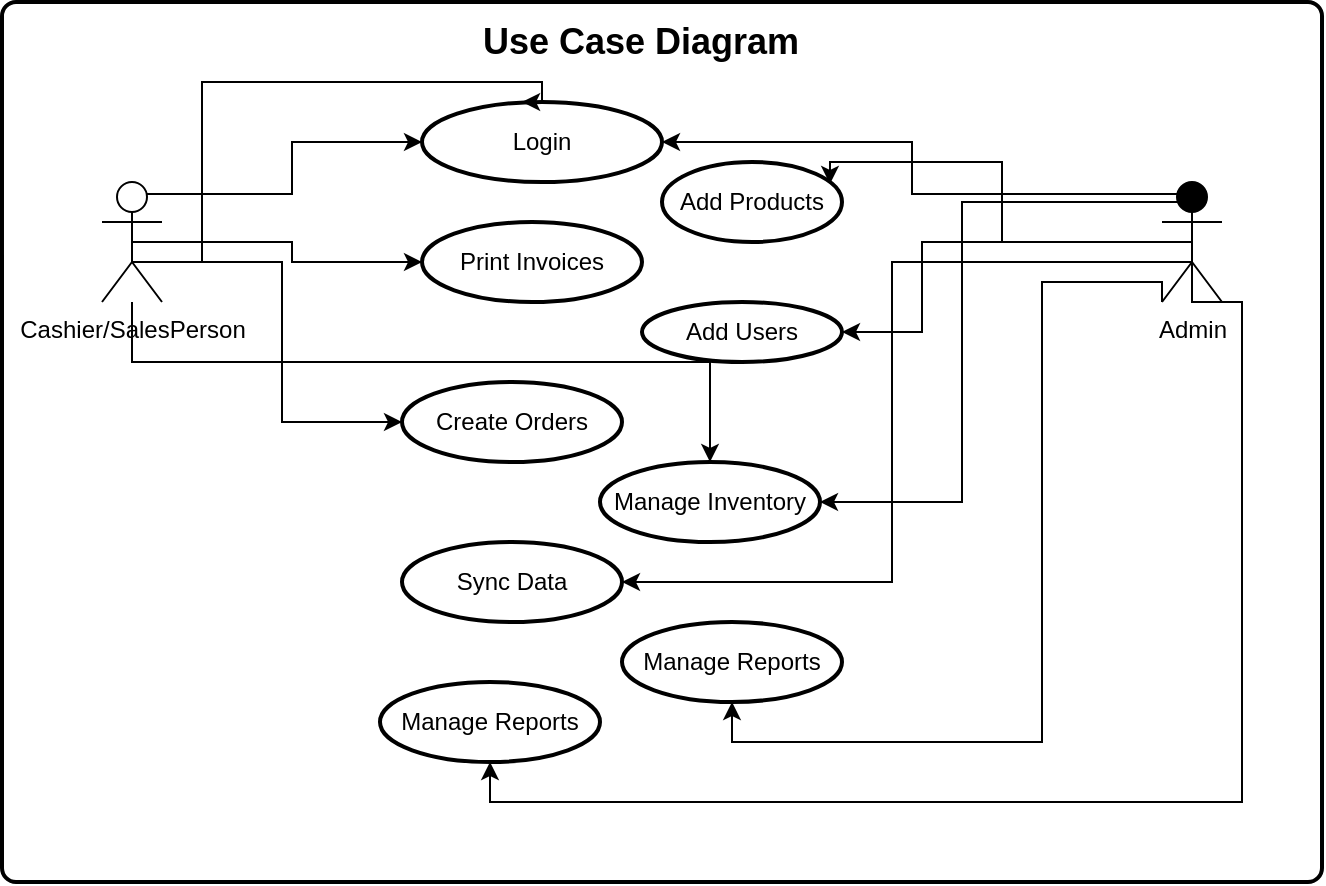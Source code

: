 <mxfile version="26.1.1">
  <diagram id="C5RBs43oDa-KdzZeNtuy" name="Page-1">
    <mxGraphModel dx="2200" dy="2234" grid="1" gridSize="10" guides="1" tooltips="1" connect="1" arrows="1" fold="1" page="1" pageScale="1" pageWidth="827" pageHeight="1169" math="0" shadow="0">
      <root>
        <mxCell id="WIyWlLk6GJQsqaUBKTNV-0" />
        <mxCell id="WIyWlLk6GJQsqaUBKTNV-1" parent="WIyWlLk6GJQsqaUBKTNV-0" />
        <mxCell id="iWdJsHi3FkGwmlA79bR4-6" value="" style="rounded=1;whiteSpace=wrap;html=1;absoluteArcSize=1;arcSize=14;strokeWidth=2;" parent="WIyWlLk6GJQsqaUBKTNV-1" vertex="1">
          <mxGeometry x="60" y="-10" width="660" height="440" as="geometry" />
        </mxCell>
        <mxCell id="iWdJsHi3FkGwmlA79bR4-7" value="Add Products" style="strokeWidth=2;html=1;shape=mxgraph.flowchart.start_1;whiteSpace=wrap;" parent="WIyWlLk6GJQsqaUBKTNV-1" vertex="1">
          <mxGeometry x="390" y="70" width="90" height="40" as="geometry" />
        </mxCell>
        <mxCell id="iWdJsHi3FkGwmlA79bR4-8" value="Login" style="strokeWidth=2;html=1;shape=mxgraph.flowchart.start_1;whiteSpace=wrap;" parent="WIyWlLk6GJQsqaUBKTNV-1" vertex="1">
          <mxGeometry x="270" y="40" width="120" height="40" as="geometry" />
        </mxCell>
        <mxCell id="iWdJsHi3FkGwmlA79bR4-9" value="Print Invoices" style="strokeWidth=2;html=1;shape=mxgraph.flowchart.start_1;whiteSpace=wrap;" parent="WIyWlLk6GJQsqaUBKTNV-1" vertex="1">
          <mxGeometry x="270" y="100" width="110" height="40" as="geometry" />
        </mxCell>
        <mxCell id="iWdJsHi3FkGwmlA79bR4-10" value="Add Users" style="strokeWidth=2;html=1;shape=mxgraph.flowchart.start_1;whiteSpace=wrap;" parent="WIyWlLk6GJQsqaUBKTNV-1" vertex="1">
          <mxGeometry x="380" y="140" width="100" height="30" as="geometry" />
        </mxCell>
        <mxCell id="iWdJsHi3FkGwmlA79bR4-11" value="Create Orders" style="strokeWidth=2;html=1;shape=mxgraph.flowchart.start_1;whiteSpace=wrap;" parent="WIyWlLk6GJQsqaUBKTNV-1" vertex="1">
          <mxGeometry x="260" y="180" width="110" height="40" as="geometry" />
        </mxCell>
        <mxCell id="iWdJsHi3FkGwmlA79bR4-12" value="Manage Inventory" style="strokeWidth=2;html=1;shape=mxgraph.flowchart.start_1;whiteSpace=wrap;" parent="WIyWlLk6GJQsqaUBKTNV-1" vertex="1">
          <mxGeometry x="359" y="220" width="110" height="40" as="geometry" />
        </mxCell>
        <mxCell id="iWdJsHi3FkGwmlA79bR4-13" value="Sync Data" style="strokeWidth=2;html=1;shape=mxgraph.flowchart.start_1;whiteSpace=wrap;" parent="WIyWlLk6GJQsqaUBKTNV-1" vertex="1">
          <mxGeometry x="260" y="260" width="110" height="40" as="geometry" />
        </mxCell>
        <mxCell id="iWdJsHi3FkGwmlA79bR4-14" value="Manage Reports" style="strokeWidth=2;html=1;shape=mxgraph.flowchart.start_1;whiteSpace=wrap;" parent="WIyWlLk6GJQsqaUBKTNV-1" vertex="1">
          <mxGeometry x="370" y="300" width="110" height="40" as="geometry" />
        </mxCell>
        <mxCell id="iWdJsHi3FkGwmlA79bR4-28" style="edgeStyle=orthogonalEdgeStyle;rounded=0;orthogonalLoop=1;jettySize=auto;html=1;exitX=0.25;exitY=0.1;exitDx=0;exitDy=0;exitPerimeter=0;" parent="WIyWlLk6GJQsqaUBKTNV-1" source="iWdJsHi3FkGwmlA79bR4-16" target="iWdJsHi3FkGwmlA79bR4-8" edge="1">
          <mxGeometry relative="1" as="geometry" />
        </mxCell>
        <mxCell id="iWdJsHi3FkGwmlA79bR4-30" style="edgeStyle=orthogonalEdgeStyle;rounded=0;orthogonalLoop=1;jettySize=auto;html=1;exitX=0.5;exitY=0.5;exitDx=0;exitDy=0;exitPerimeter=0;" parent="WIyWlLk6GJQsqaUBKTNV-1" source="iWdJsHi3FkGwmlA79bR4-16" target="iWdJsHi3FkGwmlA79bR4-9" edge="1">
          <mxGeometry relative="1" as="geometry" />
        </mxCell>
        <mxCell id="iWdJsHi3FkGwmlA79bR4-16" value="Cashier/SalesPerson" style="shape=umlActor;verticalLabelPosition=bottom;verticalAlign=top;html=1;outlineConnect=0;" parent="WIyWlLk6GJQsqaUBKTNV-1" vertex="1">
          <mxGeometry x="110" y="80" width="30" height="60" as="geometry" />
        </mxCell>
        <mxCell id="iWdJsHi3FkGwmlA79bR4-27" style="edgeStyle=orthogonalEdgeStyle;rounded=0;orthogonalLoop=1;jettySize=auto;html=1;exitX=0.25;exitY=0.1;exitDx=0;exitDy=0;exitPerimeter=0;" parent="WIyWlLk6GJQsqaUBKTNV-1" source="iWdJsHi3FkGwmlA79bR4-19" target="iWdJsHi3FkGwmlA79bR4-8" edge="1">
          <mxGeometry relative="1" as="geometry" />
        </mxCell>
        <mxCell id="iWdJsHi3FkGwmlA79bR4-46" style="edgeStyle=orthogonalEdgeStyle;rounded=0;orthogonalLoop=1;jettySize=auto;html=1;exitX=0.5;exitY=0.5;exitDx=0;exitDy=0;exitPerimeter=0;entryX=0.5;entryY=1;entryDx=0;entryDy=0;entryPerimeter=0;" parent="WIyWlLk6GJQsqaUBKTNV-1" source="iWdJsHi3FkGwmlA79bR4-19" target="iWdJsHi3FkGwmlA79bR4-35" edge="1">
          <mxGeometry relative="1" as="geometry">
            <mxPoint x="700" y="370" as="targetPoint" />
            <Array as="points">
              <mxPoint x="655" y="140" />
              <mxPoint x="680" y="140" />
              <mxPoint x="680" y="390" />
              <mxPoint x="304" y="390" />
            </Array>
          </mxGeometry>
        </mxCell>
        <mxCell id="iWdJsHi3FkGwmlA79bR4-19" value="Admin" style="shape=umlActor;verticalLabelPosition=bottom;verticalAlign=top;html=1;outlineConnect=0;strokeColor=#000000;fillColor=#000000;" parent="WIyWlLk6GJQsqaUBKTNV-1" vertex="1">
          <mxGeometry x="640" y="80" width="30" height="60" as="geometry" />
        </mxCell>
        <mxCell id="iWdJsHi3FkGwmlA79bR4-29" style="edgeStyle=orthogonalEdgeStyle;rounded=0;orthogonalLoop=1;jettySize=auto;html=1;exitX=0.5;exitY=0.5;exitDx=0;exitDy=0;exitPerimeter=0;entryX=0.933;entryY=0.275;entryDx=0;entryDy=0;entryPerimeter=0;" parent="WIyWlLk6GJQsqaUBKTNV-1" source="iWdJsHi3FkGwmlA79bR4-19" target="iWdJsHi3FkGwmlA79bR4-7" edge="1">
          <mxGeometry relative="1" as="geometry">
            <Array as="points">
              <mxPoint x="560" y="110" />
              <mxPoint x="560" y="70" />
              <mxPoint x="474" y="70" />
            </Array>
          </mxGeometry>
        </mxCell>
        <mxCell id="iWdJsHi3FkGwmlA79bR4-31" style="edgeStyle=orthogonalEdgeStyle;rounded=0;orthogonalLoop=1;jettySize=auto;html=1;exitX=0.5;exitY=0.5;exitDx=0;exitDy=0;exitPerimeter=0;entryX=1;entryY=0.5;entryDx=0;entryDy=0;entryPerimeter=0;" parent="WIyWlLk6GJQsqaUBKTNV-1" source="iWdJsHi3FkGwmlA79bR4-19" target="iWdJsHi3FkGwmlA79bR4-10" edge="1">
          <mxGeometry relative="1" as="geometry">
            <Array as="points">
              <mxPoint x="520" y="110" />
              <mxPoint x="520" y="155" />
            </Array>
          </mxGeometry>
        </mxCell>
        <mxCell id="iWdJsHi3FkGwmlA79bR4-32" style="edgeStyle=orthogonalEdgeStyle;rounded=0;orthogonalLoop=1;jettySize=auto;html=1;exitX=0.5;exitY=0.5;exitDx=0;exitDy=0;exitPerimeter=0;entryX=1;entryY=0.5;entryDx=0;entryDy=0;entryPerimeter=0;" parent="WIyWlLk6GJQsqaUBKTNV-1" source="iWdJsHi3FkGwmlA79bR4-19" target="iWdJsHi3FkGwmlA79bR4-13" edge="1">
          <mxGeometry relative="1" as="geometry">
            <Array as="points">
              <mxPoint x="655" y="120" />
              <mxPoint x="505" y="120" />
              <mxPoint x="505" y="280" />
            </Array>
          </mxGeometry>
        </mxCell>
        <mxCell id="iWdJsHi3FkGwmlA79bR4-33" style="edgeStyle=orthogonalEdgeStyle;rounded=0;orthogonalLoop=1;jettySize=auto;html=1;exitX=0.5;exitY=0.5;exitDx=0;exitDy=0;exitPerimeter=0;entryX=0;entryY=0.5;entryDx=0;entryDy=0;entryPerimeter=0;" parent="WIyWlLk6GJQsqaUBKTNV-1" source="iWdJsHi3FkGwmlA79bR4-16" target="iWdJsHi3FkGwmlA79bR4-11" edge="1">
          <mxGeometry relative="1" as="geometry">
            <Array as="points">
              <mxPoint x="125" y="120" />
              <mxPoint x="200" y="120" />
              <mxPoint x="200" y="200" />
            </Array>
          </mxGeometry>
        </mxCell>
        <mxCell id="iWdJsHi3FkGwmlA79bR4-34" style="edgeStyle=orthogonalEdgeStyle;rounded=0;orthogonalLoop=1;jettySize=auto;html=1;exitX=0.5;exitY=0.5;exitDx=0;exitDy=0;exitPerimeter=0;entryX=1;entryY=0.5;entryDx=0;entryDy=0;entryPerimeter=0;" parent="WIyWlLk6GJQsqaUBKTNV-1" source="iWdJsHi3FkGwmlA79bR4-19" target="iWdJsHi3FkGwmlA79bR4-12" edge="1">
          <mxGeometry relative="1" as="geometry">
            <Array as="points">
              <mxPoint x="655" y="90" />
              <mxPoint x="540" y="90" />
              <mxPoint x="540" y="240" />
            </Array>
          </mxGeometry>
        </mxCell>
        <mxCell id="iWdJsHi3FkGwmlA79bR4-35" value="Manage Reports" style="strokeWidth=2;html=1;shape=mxgraph.flowchart.start_1;whiteSpace=wrap;" parent="WIyWlLk6GJQsqaUBKTNV-1" vertex="1">
          <mxGeometry x="249" y="330" width="110" height="40" as="geometry" />
        </mxCell>
        <mxCell id="iWdJsHi3FkGwmlA79bR4-41" style="edgeStyle=orthogonalEdgeStyle;rounded=0;orthogonalLoop=1;jettySize=auto;html=1;exitX=0;exitY=1;exitDx=0;exitDy=0;exitPerimeter=0;entryX=0.5;entryY=1;entryDx=0;entryDy=0;entryPerimeter=0;" parent="WIyWlLk6GJQsqaUBKTNV-1" source="iWdJsHi3FkGwmlA79bR4-19" target="iWdJsHi3FkGwmlA79bR4-14" edge="1">
          <mxGeometry relative="1" as="geometry">
            <Array as="points">
              <mxPoint x="640" y="130" />
              <mxPoint x="580" y="130" />
              <mxPoint x="580" y="360" />
              <mxPoint x="425" y="360" />
            </Array>
          </mxGeometry>
        </mxCell>
        <mxCell id="iWdJsHi3FkGwmlA79bR4-48" style="edgeStyle=orthogonalEdgeStyle;rounded=0;orthogonalLoop=1;jettySize=auto;html=1;entryX=0.5;entryY=0;entryDx=0;entryDy=0;entryPerimeter=0;" parent="WIyWlLk6GJQsqaUBKTNV-1" source="iWdJsHi3FkGwmlA79bR4-16" target="iWdJsHi3FkGwmlA79bR4-12" edge="1">
          <mxGeometry relative="1" as="geometry">
            <Array as="points">
              <mxPoint x="125" y="170" />
              <mxPoint x="414" y="170" />
            </Array>
          </mxGeometry>
        </mxCell>
        <mxCell id="iWdJsHi3FkGwmlA79bR4-49" value="&lt;b&gt;&lt;font style=&quot;font-size: 18px;&quot;&gt;Use Case Diagram&lt;/font&gt;&lt;/b&gt;" style="text;html=1;align=center;verticalAlign=middle;resizable=0;points=[];autosize=1;strokeColor=none;fillColor=none;" parent="WIyWlLk6GJQsqaUBKTNV-1" vertex="1">
          <mxGeometry x="289" y="-10" width="180" height="40" as="geometry" />
        </mxCell>
        <mxCell id="iWdJsHi3FkGwmlA79bR4-51" value="" style="edgeStyle=orthogonalEdgeStyle;rounded=0;orthogonalLoop=1;jettySize=auto;html=1;exitX=0.5;exitY=0.5;exitDx=0;exitDy=0;exitPerimeter=0;entryX=0.417;entryY=0;entryDx=0;entryDy=0;entryPerimeter=0;" parent="WIyWlLk6GJQsqaUBKTNV-1" source="iWdJsHi3FkGwmlA79bR4-16" target="iWdJsHi3FkGwmlA79bR4-8" edge="1">
          <mxGeometry relative="1" as="geometry">
            <mxPoint x="125" y="110" as="sourcePoint" />
            <mxPoint x="414" y="220" as="targetPoint" />
            <Array as="points">
              <mxPoint x="125" y="120" />
              <mxPoint x="160" y="120" />
              <mxPoint x="160" y="30" />
              <mxPoint x="330" y="30" />
              <mxPoint x="330" y="40" />
            </Array>
          </mxGeometry>
        </mxCell>
      </root>
    </mxGraphModel>
  </diagram>
</mxfile>
